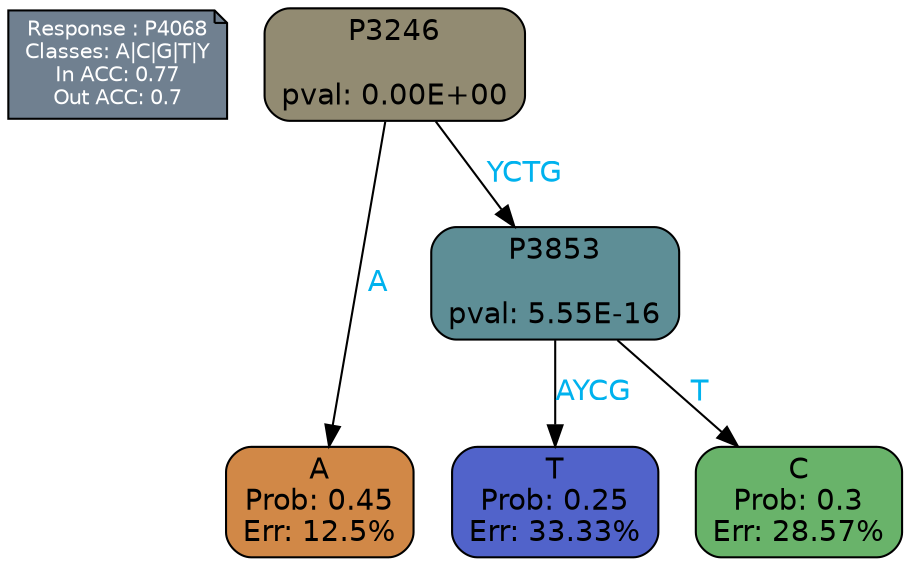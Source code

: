 digraph Tree {
node [shape=box, style="filled, rounded", color="black", fontname=helvetica] ;
graph [ranksep=equally, splines=polylines, bgcolor=transparent, dpi=600] ;
edge [fontname=helvetica] ;
LEGEND [label="Response : P4068
Classes: A|C|G|T|Y
In ACC: 0.77
Out ACC: 0.7
",shape=note,align=left,style=filled,fillcolor="slategray",fontcolor="white",fontsize=10];1 [label="P3246

pval: 0.00E+00", fillcolor="#928b72"] ;
2 [label="A
Prob: 0.45
Err: 12.5%", fillcolor="#d18847"] ;
3 [label="P3853

pval: 5.55E-16", fillcolor="#5e8e96"] ;
4 [label="T
Prob: 0.25
Err: 33.33%", fillcolor="#5163ca"] ;
5 [label="C
Prob: 0.3
Err: 28.57%", fillcolor="#69b36a"] ;
1 -> 2 [label="A",fontcolor=deepskyblue2] ;
1 -> 3 [label="YCTG",fontcolor=deepskyblue2] ;
3 -> 4 [label="AYCG",fontcolor=deepskyblue2] ;
3 -> 5 [label="T",fontcolor=deepskyblue2] ;
{rank = same; 2;4;5;}{rank = same; LEGEND;1;}}
